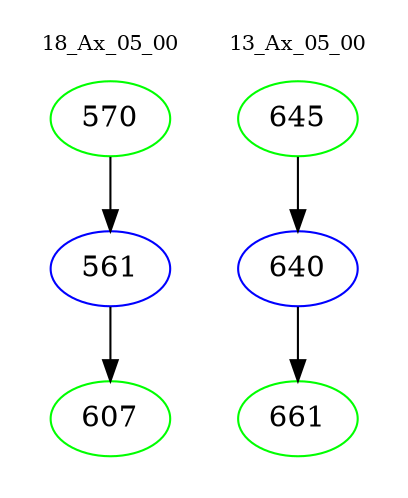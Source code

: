 digraph{
subgraph cluster_0 {
color = white
label = "18_Ax_05_00";
fontsize=10;
T0_570 [label="570", color="green"]
T0_570 -> T0_561 [color="black"]
T0_561 [label="561", color="blue"]
T0_561 -> T0_607 [color="black"]
T0_607 [label="607", color="green"]
}
subgraph cluster_1 {
color = white
label = "13_Ax_05_00";
fontsize=10;
T1_645 [label="645", color="green"]
T1_645 -> T1_640 [color="black"]
T1_640 [label="640", color="blue"]
T1_640 -> T1_661 [color="black"]
T1_661 [label="661", color="green"]
}
}
